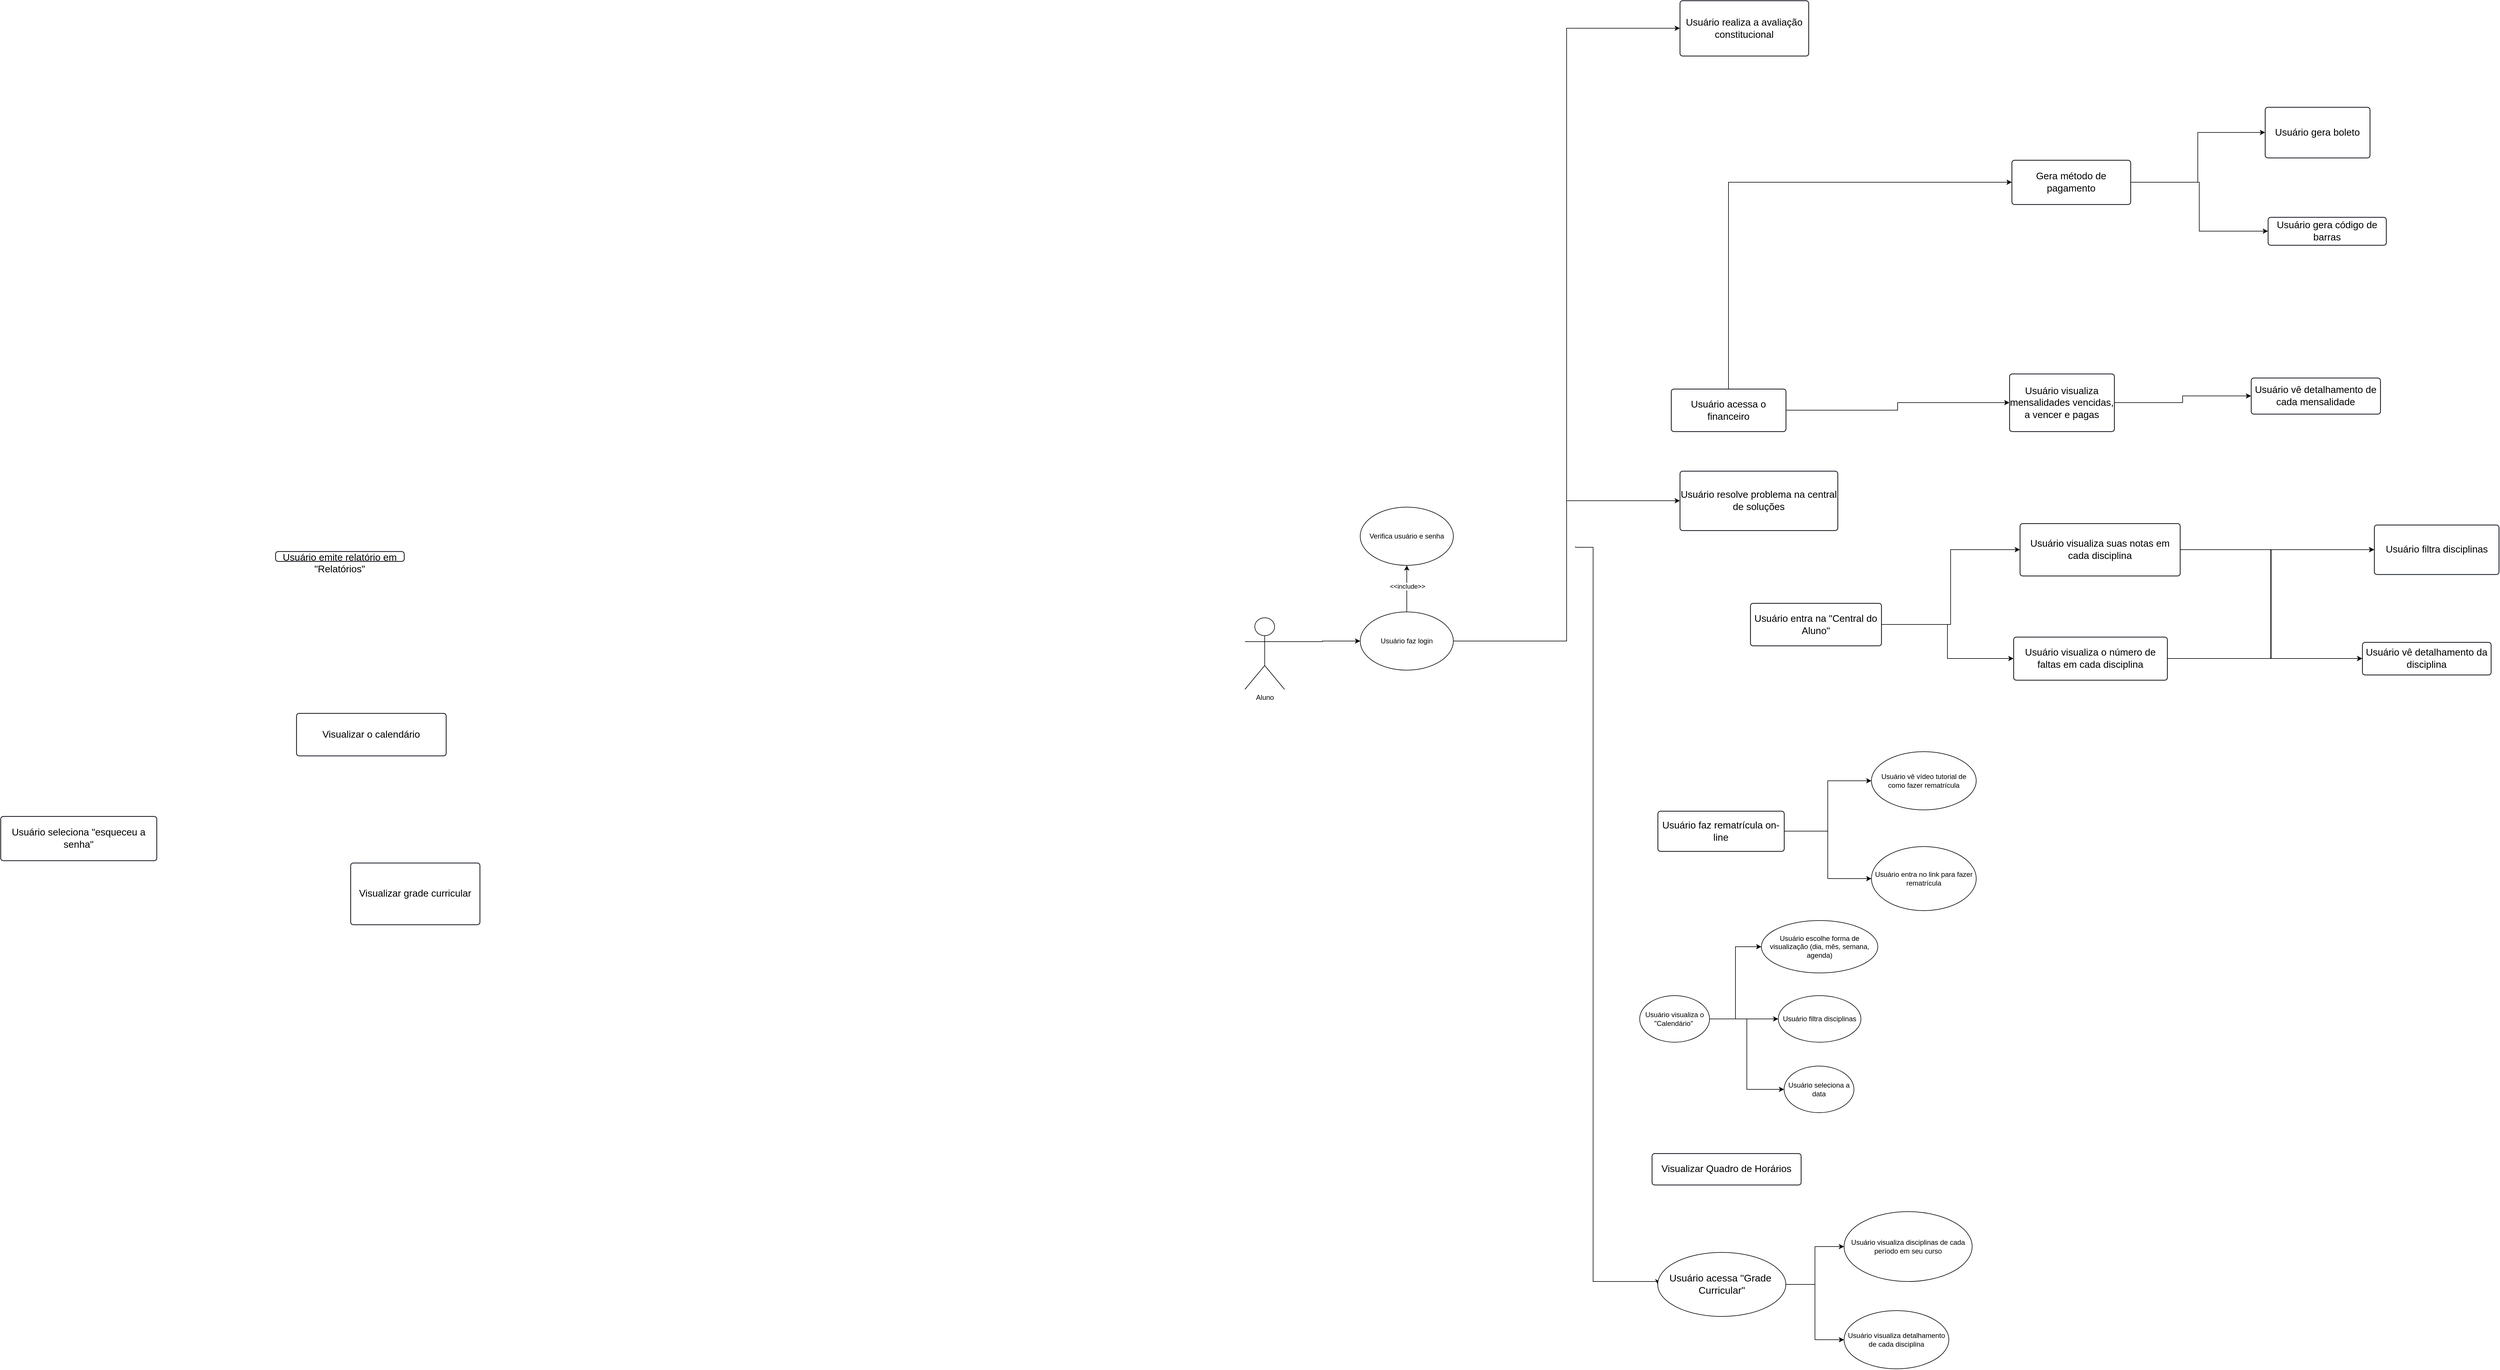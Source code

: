 <mxfile version="24.7.17">
  <diagram name="Página-1" id="IIgTtOmfX2RyDvhCvTBE">
    <mxGraphModel dx="2800" dy="3508" grid="1" gridSize="10" guides="1" tooltips="1" connect="1" arrows="1" fold="1" page="1" pageScale="1" pageWidth="827" pageHeight="1169" math="0" shadow="0">
      <root>
        <mxCell id="0" />
        <mxCell id="1" parent="0" />
        <mxCell id="e5OpwMNv2B2QkPRnAw4D-1" value="" style="html=1;overflow=block;blockSpacing=1;whiteSpace=wrap;ellipse;container=1;pointerEvents=0;collapsible=0;recursiveResize=0;fontSize=13;spacing=0;strokeColor=#unset;fillOpacity=0;rounded=1;absoluteArcSize=1;arcSize=9;fillColor=#000000;strokeWidth=NaN;lucidId=Y.~frDhy4yKe;" parent="1" vertex="1">
          <mxGeometry x="1080" y="-67" width="314" height="140" as="geometry" />
        </mxCell>
        <mxCell id="e5OpwMNv2B2QkPRnAw4D-2" value="" style="html=1;overflow=block;blockSpacing=1;whiteSpace=wrap;ellipse;container=1;pointerEvents=0;collapsible=0;recursiveResize=0;fontSize=13;spacing=0;strokeColor=#unset;fillOpacity=0;rounded=1;absoluteArcSize=1;arcSize=9;fillColor=#000000;strokeWidth=NaN;lucidId=Q~~ft_3wy2R-;" parent="1" vertex="1">
          <mxGeometry x="270" y="-23" width="284" height="103" as="geometry" />
        </mxCell>
        <mxCell id="e5OpwMNv2B2QkPRnAw4D-3" value="" style="html=1;overflow=block;blockSpacing=1;whiteSpace=wrap;ellipse;container=1;pointerEvents=0;collapsible=0;recursiveResize=0;fontSize=13;spacing=0;strokeColor=#unset;fillOpacity=0;rounded=1;absoluteArcSize=1;arcSize=9;fillColor=#000000;strokeWidth=NaN;lucidId=Eaag7vFq_rkK;" parent="1" vertex="1">
          <mxGeometry x="240" y="112" width="358" height="141" as="geometry" />
        </mxCell>
        <mxCell id="e5OpwMNv2B2QkPRnAw4D-4" value="" style="html=1;overflow=block;blockSpacing=1;whiteSpace=wrap;ellipse;container=1;pointerEvents=0;collapsible=0;recursiveResize=0;fontSize=13;spacing=0;strokeColor=#unset;fillOpacity=0;rounded=1;absoluteArcSize=1;arcSize=9;fillColor=#000000;strokeWidth=NaN;lucidId=mcageydQGY9z;" parent="1" vertex="1">
          <mxGeometry x="750" y="-68" width="343" height="142" as="geometry" />
        </mxCell>
        <mxCell id="e5OpwMNv2B2QkPRnAw4D-5" value="" style="html=1;overflow=block;blockSpacing=1;whiteSpace=wrap;ellipse;container=1;pointerEvents=0;collapsible=0;recursiveResize=0;fontSize=13;spacing=0;strokeColor=#unset;fillOpacity=0;rounded=1;absoluteArcSize=1;arcSize=9;fillColor=#000000;strokeWidth=NaN;lucidId=ddagG1QzPClm;" parent="1" vertex="1">
          <mxGeometry x="2115" y="154" width="296" height="133" as="geometry" />
        </mxCell>
        <mxCell id="e5OpwMNv2B2QkPRnAw4D-6" value="" style="html=1;overflow=block;blockSpacing=1;whiteSpace=wrap;ellipse;container=1;pointerEvents=0;collapsible=0;recursiveResize=0;fontSize=13;spacing=0;strokeColor=#unset;fillOpacity=0;rounded=1;absoluteArcSize=1;arcSize=9;fillColor=#000000;strokeWidth=NaN;lucidId=NdagpB1rLRM-;" parent="1" vertex="1">
          <mxGeometry x="2385" y="336" width="341" height="143" as="geometry" />
        </mxCell>
        <mxCell id="e5OpwMNv2B2QkPRnAw4D-7" value="" style="html=1;overflow=block;blockSpacing=1;whiteSpace=wrap;ellipse;container=1;pointerEvents=0;collapsible=0;recursiveResize=0;fontSize=13;spacing=0;strokeColor=#unset;fillOpacity=0;rounded=1;absoluteArcSize=1;arcSize=9;fillColor=#000000;strokeWidth=NaN;lucidId=jeagK1TZLon7;" parent="1" vertex="1">
          <mxGeometry x="3090" y="214" width="289" height="143" as="geometry" />
        </mxCell>
        <mxCell id="e5OpwMNv2B2QkPRnAw4D-8" value="" style="html=1;overflow=block;blockSpacing=1;whiteSpace=wrap;ellipse;container=1;pointerEvents=0;collapsible=0;recursiveResize=0;fontSize=13;spacing=0;strokeColor=#unset;fillOpacity=0;rounded=1;absoluteArcSize=1;arcSize=9;fillColor=#000000;strokeWidth=NaN;lucidId=RfagXSF.b_IG;" parent="1" vertex="1">
          <mxGeometry x="3585" y="-373" width="367" height="172" as="geometry" />
        </mxCell>
        <mxCell id="e5OpwMNv2B2QkPRnAw4D-9" value="" style="html=1;overflow=block;blockSpacing=1;whiteSpace=wrap;ellipse;container=1;pointerEvents=0;collapsible=0;recursiveResize=0;fontSize=13;spacing=0;strokeColor=#unset;fillOpacity=0;rounded=1;absoluteArcSize=1;arcSize=9;fillColor=#000000;strokeWidth=NaN;lucidId=-nagajI_LvL3;" parent="1" vertex="1">
          <mxGeometry x="3131" y="-443" width="270" height="122" as="geometry" />
        </mxCell>
        <mxCell id="e5OpwMNv2B2QkPRnAw4D-10" value="" style="html=1;overflow=block;blockSpacing=1;whiteSpace=wrap;ellipse;container=1;pointerEvents=0;collapsible=0;recursiveResize=0;fontSize=13;spacing=0;strokeColor=#unset;fillOpacity=0;rounded=1;absoluteArcSize=1;arcSize=9;fillColor=#000000;strokeWidth=NaN;lucidId=WpagX4FR4gD3;" parent="1" vertex="1">
          <mxGeometry x="3121" y="-608" width="263" height="102" as="geometry" />
        </mxCell>
        <mxCell id="e5OpwMNv2B2QkPRnAw4D-11" value="" style="html=1;overflow=block;blockSpacing=1;whiteSpace=wrap;ellipse;container=1;pointerEvents=0;collapsible=0;recursiveResize=0;fontSize=13;spacing=0;strokeColor=#unset;fillOpacity=0;rounded=1;absoluteArcSize=1;arcSize=9;fillColor=#000000;strokeWidth=NaN;lucidId=PqagYd1Hs4T0;" parent="1" vertex="1">
          <mxGeometry x="2116" y="-615" width="294" height="116" as="geometry" />
        </mxCell>
        <mxCell id="e5OpwMNv2B2QkPRnAw4D-12" value="" style="html=1;overflow=block;blockSpacing=1;whiteSpace=wrap;ellipse;container=1;pointerEvents=0;collapsible=0;recursiveResize=0;fontSize=13;spacing=0;strokeColor=#unset;fillOpacity=0;rounded=1;absoluteArcSize=1;arcSize=9;fillColor=#000000;strokeWidth=NaN;lucidId=uragK32LG8al;" parent="1" vertex="1">
          <mxGeometry x="720" y="-338" width="294" height="133" as="geometry" />
        </mxCell>
        <mxCell id="e5OpwMNv2B2QkPRnAw4D-13" value="" style="html=1;overflow=block;blockSpacing=1;whiteSpace=wrap;ellipse;container=1;pointerEvents=0;collapsible=0;recursiveResize=0;fontSize=13;spacing=0;strokeColor=#unset;fillOpacity=0;rounded=1;absoluteArcSize=1;arcSize=9;fillColor=#000000;strokeWidth=NaN;lucidId=~MagYrt4~OjG;" parent="1" vertex="1">
          <mxGeometry x="4144" y="-1095" width="240" height="109" as="geometry" />
        </mxCell>
        <mxCell id="e5OpwMNv2B2QkPRnAw4D-14" value="" style="html=1;overflow=block;blockSpacing=1;whiteSpace=wrap;ellipse;container=1;pointerEvents=0;collapsible=0;recursiveResize=0;fontSize=13;spacing=0;strokeColor=#unset;fillOpacity=0;rounded=1;absoluteArcSize=1;arcSize=9;fillColor=#000000;strokeWidth=NaN;lucidId=FNagKLXwvpPt;" parent="1" vertex="1">
          <mxGeometry x="4144" y="-891" width="271" height="91" as="geometry" />
        </mxCell>
        <mxCell id="e5OpwMNv2B2QkPRnAw4D-15" value="" style="html=1;overflow=block;blockSpacing=1;whiteSpace=wrap;ellipse;container=1;pointerEvents=0;collapsible=0;recursiveResize=0;fontSize=13;spacing=0;strokeColor=#unset;fillOpacity=0;rounded=1;absoluteArcSize=1;arcSize=9;fillColor=#000000;strokeWidth=NaN;lucidId=ROag3yyd6gWR;" parent="1" vertex="1">
          <mxGeometry x="3705" y="-625" width="240" height="122" as="geometry" />
        </mxCell>
        <mxCell id="e5OpwMNv2B2QkPRnAw4D-16" value="" style="html=1;overflow=block;blockSpacing=1;whiteSpace=wrap;ellipse;container=1;pointerEvents=0;collapsible=0;recursiveResize=0;fontSize=13;spacing=0;strokeColor=#unset;fillOpacity=0;rounded=1;absoluteArcSize=1;arcSize=9;fillColor=#000000;strokeWidth=NaN;lucidId=_PagpBcSsMX9;" parent="1" vertex="1">
          <mxGeometry x="3705" y="-1016" width="272" height="137" as="geometry" />
        </mxCell>
        <mxCell id="e5OpwMNv2B2QkPRnAw4D-17" value="" style="html=1;overflow=block;blockSpacing=1;whiteSpace=wrap;ellipse;container=1;pointerEvents=0;collapsible=0;recursiveResize=0;fontSize=13;spacing=0;strokeColor=#unset;fillOpacity=0;rounded=1;absoluteArcSize=1;arcSize=9;fillColor=#000000;strokeWidth=NaN;lucidId=KSagWHLwqx-Q;" parent="1" vertex="1">
          <mxGeometry x="4099" y="-630" width="296" height="132" as="geometry" />
        </mxCell>
        <mxCell id="e5OpwMNv2B2QkPRnAw4D-18" value="" style="html=1;overflow=block;blockSpacing=1;whiteSpace=wrap;ellipse;container=1;pointerEvents=0;collapsible=0;recursiveResize=0;fontSize=13;spacing=0;strokeColor=#unset;fillOpacity=0;rounded=1;absoluteArcSize=1;arcSize=9;fillColor=#000000;strokeWidth=NaN;lucidId=S.agqyD3YTH9;" parent="1" vertex="1">
          <mxGeometry x="4179" y="-159" width="432" height="250" as="geometry" />
        </mxCell>
        <mxCell id="e5OpwMNv2B2QkPRnAw4D-19" value="" style="html=1;overflow=block;blockSpacing=1;whiteSpace=wrap;ellipse;container=1;pointerEvents=0;collapsible=0;recursiveResize=0;fontSize=13;spacing=0;strokeColor=#unset;fillOpacity=0;rounded=1;absoluteArcSize=1;arcSize=9;fillColor=#000000;strokeWidth=NaN;lucidId=fabg-TmvuDj1;" parent="1" vertex="1">
          <mxGeometry x="3131" y="-232" width="300" height="152" as="geometry" />
        </mxCell>
        <mxCell id="e5OpwMNv2B2QkPRnAw4D-20" style="edgeStyle=orthogonalEdgeStyle;rounded=0;orthogonalLoop=1;jettySize=auto;html=1;exitX=1;exitY=0.5;exitDx=0;exitDy=0;entryX=0;entryY=0.5;entryDx=0;entryDy=0;" parent="1" source="Pc4sicpr5zxXTXYjzxv1-1" target="e5OpwMNv2B2QkPRnAw4D-36" edge="1">
          <mxGeometry relative="1" as="geometry">
            <mxPoint x="2875" y="-261.5" as="sourcePoint" />
          </mxGeometry>
        </mxCell>
        <mxCell id="e5OpwMNv2B2QkPRnAw4D-26" style="edgeStyle=orthogonalEdgeStyle;rounded=0;orthogonalLoop=1;jettySize=auto;html=1;exitX=1;exitY=0.25;exitDx=0;exitDy=0;entryX=0;entryY=0.5;entryDx=0;entryDy=0;" parent="1" target="e5OpwMNv2B2QkPRnAw4D-76" edge="1">
          <mxGeometry relative="1" as="geometry">
            <mxPoint x="2990" y="-292.37" as="sourcePoint" />
            <mxPoint x="3149" y="900.38" as="targetPoint" />
            <Array as="points">
              <mxPoint x="3020" y="-291" />
              <mxPoint x="3020" y="970" />
              <mxPoint x="3131" y="970" />
            </Array>
          </mxGeometry>
        </mxCell>
        <mxCell id="e5OpwMNv2B2QkPRnAw4D-27" style="edgeStyle=orthogonalEdgeStyle;rounded=0;orthogonalLoop=1;jettySize=auto;html=1;entryX=0;entryY=0.5;entryDx=0;entryDy=0;" parent="1" source="Pc4sicpr5zxXTXYjzxv1-1" target="e5OpwMNv2B2QkPRnAw4D-40" edge="1">
          <mxGeometry relative="1" as="geometry">
            <mxPoint x="2875" y="-261.5" as="sourcePoint" />
          </mxGeometry>
        </mxCell>
        <mxCell id="e5OpwMNv2B2QkPRnAw4D-29" value="Usuário seleciona &quot;esqueceu a senha&quot;" style="html=1;overflow=block;blockSpacing=1;whiteSpace=wrap;fontSize=16.7;spacing=0;strokeColor=#282c33;strokeOpacity=100;fillOpacity=100;rounded=1;absoluteArcSize=1;arcSize=9;fillColor=#ffffff;strokeWidth=1.5;lucidId=Gaag.V0q0CBY;" parent="1" vertex="1">
          <mxGeometry x="285" y="171" width="268" height="76" as="geometry" />
        </mxCell>
        <mxCell id="e5OpwMNv2B2QkPRnAw4D-30" value="Visualizar o calendário" style="html=1;overflow=block;blockSpacing=1;whiteSpace=wrap;fontSize=16.7;spacing=0;strokeColor=#282c33;strokeOpacity=100;fillOpacity=100;rounded=1;absoluteArcSize=1;arcSize=9;fillColor=#ffffff;strokeWidth=1.5;lucidId=ncag5nSuH~FQ;" parent="1" vertex="1">
          <mxGeometry x="793" y="-6" width="257" height="73" as="geometry" />
        </mxCell>
        <mxCell id="e5OpwMNv2B2QkPRnAw4D-31" value="Visualizar grade curricular" style="html=1;overflow=block;blockSpacing=1;whiteSpace=wrap;fontSize=16.7;spacing=0;strokeColor=#282c33;strokeOpacity=100;fillOpacity=100;rounded=1;absoluteArcSize=1;arcSize=9;fillColor=#ffffff;strokeWidth=1.5;lucidId=edagFw2vyw.m;" parent="1" vertex="1">
          <mxGeometry x="886" y="251" width="222" height="106" as="geometry" />
        </mxCell>
        <mxCell id="e5OpwMNv2B2QkPRnAw4D-32" value="Visualizar Quadro de Horários" style="html=1;overflow=block;blockSpacing=1;whiteSpace=wrap;fontSize=16.7;spacing=0;strokeColor=#282c33;strokeOpacity=100;fillOpacity=100;rounded=1;absoluteArcSize=1;arcSize=9;fillColor=#ffffff;strokeWidth=1.5;lucidId=OdageunkFL4_;" parent="1" vertex="1">
          <mxGeometry x="3121" y="750" width="256" height="54" as="geometry" />
        </mxCell>
        <mxCell id="e5OpwMNv2B2QkPRnAw4D-33" style="edgeStyle=orthogonalEdgeStyle;rounded=0;orthogonalLoop=1;jettySize=auto;html=1;exitX=1;exitY=0.5;exitDx=0;exitDy=0;entryX=0;entryY=0.5;entryDx=0;entryDy=0;" parent="1" source="e5OpwMNv2B2QkPRnAw4D-35" target="e5OpwMNv2B2QkPRnAw4D-50" edge="1">
          <mxGeometry relative="1" as="geometry" />
        </mxCell>
        <mxCell id="e5OpwMNv2B2QkPRnAw4D-34" style="edgeStyle=orthogonalEdgeStyle;rounded=0;orthogonalLoop=1;jettySize=auto;html=1;exitX=1;exitY=0.5;exitDx=0;exitDy=0;" parent="1" source="e5OpwMNv2B2QkPRnAw4D-35" target="e5OpwMNv2B2QkPRnAw4D-51" edge="1">
          <mxGeometry relative="1" as="geometry" />
        </mxCell>
        <mxCell id="e5OpwMNv2B2QkPRnAw4D-35" value="Usuário faz rematrícula on-line" style="html=1;overflow=block;blockSpacing=1;whiteSpace=wrap;fontSize=16.7;spacing=0;strokeColor=#282c33;strokeOpacity=100;fillOpacity=100;rounded=1;absoluteArcSize=1;arcSize=9;fillColor=#ffffff;strokeWidth=1.5;lucidId=keagAF9mJs9q;" parent="1" vertex="1">
          <mxGeometry x="3131" y="162" width="217" height="69" as="geometry" />
        </mxCell>
        <mxCell id="e5OpwMNv2B2QkPRnAw4D-36" value="Usuário resolve problema na central de soluções" style="html=1;overflow=block;blockSpacing=1;whiteSpace=wrap;fontSize=16.7;spacing=0;strokeColor=#282c33;strokeOpacity=100;fillOpacity=100;rounded=1;absoluteArcSize=1;arcSize=9;fillColor=#ffffff;strokeWidth=1.5;lucidId=aoag3U4Fi8WB;" parent="1" vertex="1">
          <mxGeometry x="3169" y="-422" width="271" height="102" as="geometry" />
        </mxCell>
        <mxCell id="e5OpwMNv2B2QkPRnAw4D-37" style="edgeStyle=orthogonalEdgeStyle;rounded=0;orthogonalLoop=1;jettySize=auto;html=1;exitX=0.5;exitY=0;exitDx=0;exitDy=0;entryX=0;entryY=0.5;entryDx=0;entryDy=0;" parent="1" source="e5OpwMNv2B2QkPRnAw4D-39" target="e5OpwMNv2B2QkPRnAw4D-48" edge="1">
          <mxGeometry relative="1" as="geometry" />
        </mxCell>
        <mxCell id="e5OpwMNv2B2QkPRnAw4D-38" style="edgeStyle=orthogonalEdgeStyle;rounded=0;orthogonalLoop=1;jettySize=auto;html=1;exitX=1;exitY=0.5;exitDx=0;exitDy=0;entryX=0;entryY=0.5;entryDx=0;entryDy=0;" parent="1" source="e5OpwMNv2B2QkPRnAw4D-39" target="e5OpwMNv2B2QkPRnAw4D-45" edge="1">
          <mxGeometry relative="1" as="geometry" />
        </mxCell>
        <mxCell id="e5OpwMNv2B2QkPRnAw4D-39" value="Usuário acessa o financeiro" style="html=1;overflow=block;blockSpacing=1;whiteSpace=wrap;fontSize=16.7;spacing=0;strokeColor=#282c33;strokeOpacity=100;fillOpacity=100;rounded=1;absoluteArcSize=1;arcSize=9;fillColor=#ffffff;strokeWidth=1.5;lucidId=XpagvJWb4Kwn;" parent="1" vertex="1">
          <mxGeometry x="3154" y="-563" width="197" height="73" as="geometry" />
        </mxCell>
        <mxCell id="e5OpwMNv2B2QkPRnAw4D-40" value="Usuário realiza a avaliação constitucional" style="html=1;overflow=block;blockSpacing=1;whiteSpace=wrap;fontSize=16.7;spacing=0;strokeColor=#282c33;strokeOpacity=100;fillOpacity=100;rounded=1;absoluteArcSize=1;arcSize=9;fillColor=#ffffff;strokeWidth=1.5;lucidId=QqagB81cPDgH;" parent="1" vertex="1">
          <mxGeometry x="3169" y="-1230" width="221" height="95" as="geometry" />
        </mxCell>
        <mxCell id="e5OpwMNv2B2QkPRnAw4D-41" value="Usuário emite relatório em &quot;Relatórios&quot;" style="html=1;overflow=block;blockSpacing=1;whiteSpace=wrap;fontSize=16.7;spacing=0;strokeColor=#282c33;strokeOpacity=100;fillOpacity=100;rounded=1;absoluteArcSize=1;arcSize=9;fillColor=#ffffff;strokeWidth=1.5;lucidId=wragig0bG9mm;" parent="1" vertex="1">
          <mxGeometry x="757" y="-284" width="221" height="17" as="geometry" />
        </mxCell>
        <mxCell id="e5OpwMNv2B2QkPRnAw4D-42" value="Usuário gera boleto" style="html=1;overflow=block;blockSpacing=1;whiteSpace=wrap;fontSize=16.7;spacing=0;strokeColor=#282c33;strokeOpacity=100;fillOpacity=100;rounded=1;absoluteArcSize=1;arcSize=9;fillColor=#ffffff;strokeWidth=1.5;lucidId=aNagrbmweS1.;" parent="1" vertex="1">
          <mxGeometry x="4174" y="-1047" width="180" height="87" as="geometry" />
        </mxCell>
        <mxCell id="e5OpwMNv2B2QkPRnAw4D-43" value="Usuário gera código de barras" style="html=1;overflow=block;blockSpacing=1;whiteSpace=wrap;fontSize=16.7;spacing=0;strokeColor=#282c33;strokeOpacity=100;fillOpacity=100;rounded=1;absoluteArcSize=1;arcSize=9;fillColor=#ffffff;strokeWidth=1.5;lucidId=GNagwMuWGmXu;" parent="1" vertex="1">
          <mxGeometry x="4179" y="-858" width="203" height="48" as="geometry" />
        </mxCell>
        <mxCell id="e5OpwMNv2B2QkPRnAw4D-44" style="edgeStyle=orthogonalEdgeStyle;rounded=0;orthogonalLoop=1;jettySize=auto;html=1;exitX=1;exitY=0.5;exitDx=0;exitDy=0;entryX=0;entryY=0.5;entryDx=0;entryDy=0;" parent="1" source="e5OpwMNv2B2QkPRnAw4D-45" target="e5OpwMNv2B2QkPRnAw4D-49" edge="1">
          <mxGeometry relative="1" as="geometry" />
        </mxCell>
        <mxCell id="e5OpwMNv2B2QkPRnAw4D-45" value="Usuário visualiza mensalidades vencidas, a vencer e pagas" style="html=1;overflow=block;blockSpacing=1;whiteSpace=wrap;fontSize=16.7;spacing=0;strokeColor=#282c33;strokeOpacity=100;fillOpacity=100;rounded=1;absoluteArcSize=1;arcSize=9;fillColor=#ffffff;strokeWidth=1.5;lucidId=TOagGhvxD3LM;" parent="1" vertex="1">
          <mxGeometry x="3735" y="-589" width="180" height="99" as="geometry" />
        </mxCell>
        <mxCell id="e5OpwMNv2B2QkPRnAw4D-46" style="edgeStyle=orthogonalEdgeStyle;rounded=0;orthogonalLoop=1;jettySize=auto;html=1;exitX=1;exitY=0.5;exitDx=0;exitDy=0;entryX=0;entryY=0.5;entryDx=0;entryDy=0;" parent="1" source="e5OpwMNv2B2QkPRnAw4D-48" target="e5OpwMNv2B2QkPRnAw4D-42" edge="1">
          <mxGeometry relative="1" as="geometry" />
        </mxCell>
        <mxCell id="e5OpwMNv2B2QkPRnAw4D-47" style="edgeStyle=orthogonalEdgeStyle;rounded=0;orthogonalLoop=1;jettySize=auto;html=1;exitX=1;exitY=0.5;exitDx=0;exitDy=0;entryX=0;entryY=0.5;entryDx=0;entryDy=0;" parent="1" source="e5OpwMNv2B2QkPRnAw4D-48" target="e5OpwMNv2B2QkPRnAw4D-43" edge="1">
          <mxGeometry relative="1" as="geometry" />
        </mxCell>
        <mxCell id="e5OpwMNv2B2QkPRnAw4D-48" value="Gera método de pagamento" style="html=1;overflow=block;blockSpacing=1;whiteSpace=wrap;fontSize=16.7;spacing=0;strokeColor=#282c33;strokeOpacity=100;fillOpacity=100;rounded=1;absoluteArcSize=1;arcSize=9;fillColor=#ffffff;strokeWidth=1.5;lucidId=~Pag1-Fd03f6;" parent="1" vertex="1">
          <mxGeometry x="3739" y="-956" width="204" height="76" as="geometry" />
        </mxCell>
        <mxCell id="e5OpwMNv2B2QkPRnAw4D-49" value="Usuário vê detalhamento de cada mensalidade" style="html=1;overflow=block;blockSpacing=1;whiteSpace=wrap;fontSize=16.7;spacing=0;strokeColor=#282c33;strokeOpacity=100;fillOpacity=100;rounded=1;absoluteArcSize=1;arcSize=9;fillColor=#ffffff;strokeWidth=1.5;lucidId=LSagF-fGWhoS;" parent="1" vertex="1">
          <mxGeometry x="4150" y="-582" width="222" height="62" as="geometry" />
        </mxCell>
        <mxCell id="e5OpwMNv2B2QkPRnAw4D-50" value="Usuário vê vídeo tutorial de como fazer rematrícula" style="ellipse;whiteSpace=wrap;html=1;" parent="1" vertex="1">
          <mxGeometry x="3498" y="60" width="180" height="100" as="geometry" />
        </mxCell>
        <mxCell id="e5OpwMNv2B2QkPRnAw4D-51" value="Usuário entra no link para fazer rematrícula" style="ellipse;whiteSpace=wrap;html=1;" parent="1" vertex="1">
          <mxGeometry x="3498" y="223" width="180" height="110" as="geometry" />
        </mxCell>
        <mxCell id="pFzV8TrJ0-phds0PxiRI-2" style="edgeStyle=orthogonalEdgeStyle;rounded=0;orthogonalLoop=1;jettySize=auto;html=1;exitX=1;exitY=0.333;exitDx=0;exitDy=0;exitPerimeter=0;entryX=0;entryY=0.5;entryDx=0;entryDy=0;" edge="1" parent="1" source="e5OpwMNv2B2QkPRnAw4D-53" target="Pc4sicpr5zxXTXYjzxv1-1">
          <mxGeometry relative="1" as="geometry" />
        </mxCell>
        <mxCell id="e5OpwMNv2B2QkPRnAw4D-53" value="Aluno" style="shape=umlActor;verticalLabelPosition=bottom;verticalAlign=top;html=1;outlineConnect=0;" parent="1" vertex="1">
          <mxGeometry x="2422" y="-170" width="68" height="123" as="geometry" />
        </mxCell>
        <mxCell id="e5OpwMNv2B2QkPRnAw4D-54" style="edgeStyle=orthogonalEdgeStyle;rounded=0;orthogonalLoop=1;jettySize=auto;html=1;exitX=1;exitY=0.5;exitDx=0;exitDy=0;entryX=0;entryY=0.5;entryDx=0;entryDy=0;" parent="1" source="e5OpwMNv2B2QkPRnAw4D-57" target="e5OpwMNv2B2QkPRnAw4D-58" edge="1">
          <mxGeometry relative="1" as="geometry" />
        </mxCell>
        <mxCell id="e5OpwMNv2B2QkPRnAw4D-55" style="edgeStyle=orthogonalEdgeStyle;rounded=0;orthogonalLoop=1;jettySize=auto;html=1;exitX=1;exitY=0.5;exitDx=0;exitDy=0;entryX=0;entryY=0.5;entryDx=0;entryDy=0;" parent="1" source="e5OpwMNv2B2QkPRnAw4D-57" target="e5OpwMNv2B2QkPRnAw4D-59" edge="1">
          <mxGeometry relative="1" as="geometry" />
        </mxCell>
        <mxCell id="e5OpwMNv2B2QkPRnAw4D-56" style="edgeStyle=orthogonalEdgeStyle;rounded=0;orthogonalLoop=1;jettySize=auto;html=1;exitX=1;exitY=0.5;exitDx=0;exitDy=0;entryX=0;entryY=0.5;entryDx=0;entryDy=0;" parent="1" source="e5OpwMNv2B2QkPRnAw4D-57" target="e5OpwMNv2B2QkPRnAw4D-60" edge="1">
          <mxGeometry relative="1" as="geometry" />
        </mxCell>
        <mxCell id="e5OpwMNv2B2QkPRnAw4D-57" value="Usuário visualiza o &quot;Calendário&quot;&amp;nbsp;" style="ellipse;whiteSpace=wrap;html=1;" parent="1" vertex="1">
          <mxGeometry x="3100" y="479" width="120" height="80" as="geometry" />
        </mxCell>
        <mxCell id="e5OpwMNv2B2QkPRnAw4D-58" value="Usuário filtra disciplinas" style="ellipse;whiteSpace=wrap;html=1;" parent="1" vertex="1">
          <mxGeometry x="3338" y="479" width="142" height="80" as="geometry" />
        </mxCell>
        <mxCell id="e5OpwMNv2B2QkPRnAw4D-59" value="Usuário seleciona a data" style="ellipse;whiteSpace=wrap;html=1;" parent="1" vertex="1">
          <mxGeometry x="3348" y="600" width="120" height="80" as="geometry" />
        </mxCell>
        <mxCell id="e5OpwMNv2B2QkPRnAw4D-60" value="Usuário escolhe forma de visualização (dia, mês, semana, agenda)" style="ellipse;whiteSpace=wrap;html=1;" parent="1" vertex="1">
          <mxGeometry x="3309" y="350" width="200" height="90" as="geometry" />
        </mxCell>
        <mxCell id="e5OpwMNv2B2QkPRnAw4D-61" value="Usuário vê detalhamento da disciplina" style="html=1;overflow=block;blockSpacing=1;whiteSpace=wrap;fontSize=16.7;spacing=0;strokeColor=#282c33;strokeOpacity=100;fillOpacity=100;rounded=1;absoluteArcSize=1;arcSize=9;fillColor=#ffffff;strokeWidth=1.5;lucidId=V.agT9hImhcR;" parent="1" vertex="1">
          <mxGeometry x="4341" y="-128" width="221" height="56" as="geometry" />
        </mxCell>
        <mxCell id="e5OpwMNv2B2QkPRnAw4D-62" value="" style="html=1;overflow=block;blockSpacing=1;whiteSpace=wrap;ellipse;container=1;pointerEvents=0;collapsible=0;recursiveResize=0;fontSize=13;spacing=0;strokeColor=#unset;fillOpacity=0;rounded=1;absoluteArcSize=1;arcSize=9;fillColor=#000000;strokeWidth=NaN;lucidId=V_agjKaJFIL0;" parent="1" vertex="1">
          <mxGeometry x="4326" y="-360" width="285" height="122" as="geometry" />
        </mxCell>
        <mxCell id="e5OpwMNv2B2QkPRnAw4D-63" value="Usuário filtra disciplinas" style="html=1;overflow=block;blockSpacing=1;whiteSpace=wrap;fontSize=16.7;spacing=0;strokeColor=#282c33;strokeOpacity=100;fillOpacity=100;rounded=1;absoluteArcSize=1;arcSize=9;fillColor=#ffffff;strokeWidth=1.5;lucidId=X_agms8F3l3b;" parent="e5OpwMNv2B2QkPRnAw4D-62" vertex="1">
          <mxGeometry x="35.5" y="30.5" width="214" height="85" as="geometry" />
        </mxCell>
        <mxCell id="e5OpwMNv2B2QkPRnAw4D-64" value="Usuário visualiza suas notas em cada disciplina" style="html=1;overflow=block;blockSpacing=1;whiteSpace=wrap;fontSize=16.7;spacing=0;strokeColor=#282c33;strokeOpacity=100;fillOpacity=100;rounded=1;absoluteArcSize=1;arcSize=9;fillColor=#ffffff;strokeWidth=1.5;lucidId=TfagR_.VnuLy;" parent="1" vertex="1">
          <mxGeometry x="3753" y="-332" width="275" height="90" as="geometry" />
        </mxCell>
        <mxCell id="e5OpwMNv2B2QkPRnAw4D-65" value="" style="html=1;overflow=block;blockSpacing=1;whiteSpace=wrap;ellipse;container=1;pointerEvents=0;collapsible=0;recursiveResize=0;fontSize=13;spacing=0;strokeColor=#unset;fillOpacity=0;rounded=1;absoluteArcSize=1;arcSize=9;fillColor=#000000;strokeWidth=NaN;lucidId=YeagIgFy~XO2;" parent="1" vertex="1">
          <mxGeometry x="3714" y="-183" width="352" height="153" as="geometry" />
        </mxCell>
        <mxCell id="e5OpwMNv2B2QkPRnAw4D-66" value="Usuário visualiza o número de faltas em cada disciplina" style="html=1;overflow=block;blockSpacing=1;whiteSpace=wrap;fontSize=16.7;spacing=0;strokeColor=#282c33;strokeOpacity=100;fillOpacity=100;rounded=1;absoluteArcSize=1;arcSize=9;fillColor=#ffffff;strokeWidth=1.5;lucidId=Zeag9wcReGp1;" parent="e5OpwMNv2B2QkPRnAw4D-65" vertex="1">
          <mxGeometry x="28" y="46" width="264" height="74" as="geometry" />
        </mxCell>
        <mxCell id="e5OpwMNv2B2QkPRnAw4D-67" value="Usuário entra na &quot;Central do Aluno&quot;" style="html=1;overflow=block;blockSpacing=1;whiteSpace=wrap;fontSize=16.7;spacing=0;strokeColor=#282c33;strokeOpacity=100;fillOpacity=100;rounded=1;absoluteArcSize=1;arcSize=9;fillColor=#ffffff;strokeWidth=1.5;lucidId=iabgqO2KLxVr;" parent="1" vertex="1">
          <mxGeometry x="3290" y="-195" width="225" height="73" as="geometry" />
        </mxCell>
        <mxCell id="e5OpwMNv2B2QkPRnAw4D-68" style="edgeStyle=orthogonalEdgeStyle;rounded=0;orthogonalLoop=1;jettySize=auto;html=1;exitX=1;exitY=0.5;exitDx=0;exitDy=0;entryX=0;entryY=0.5;entryDx=0;entryDy=0;" parent="1" source="e5OpwMNv2B2QkPRnAw4D-66" target="e5OpwMNv2B2QkPRnAw4D-61" edge="1">
          <mxGeometry relative="1" as="geometry" />
        </mxCell>
        <mxCell id="e5OpwMNv2B2QkPRnAw4D-69" style="edgeStyle=orthogonalEdgeStyle;rounded=0;orthogonalLoop=1;jettySize=auto;html=1;exitX=1;exitY=0.5;exitDx=0;exitDy=0;entryX=0;entryY=0.5;entryDx=0;entryDy=0;" parent="1" source="e5OpwMNv2B2QkPRnAw4D-64" target="e5OpwMNv2B2QkPRnAw4D-61" edge="1">
          <mxGeometry relative="1" as="geometry" />
        </mxCell>
        <mxCell id="e5OpwMNv2B2QkPRnAw4D-70" style="edgeStyle=orthogonalEdgeStyle;rounded=0;orthogonalLoop=1;jettySize=auto;html=1;exitX=1;exitY=0.5;exitDx=0;exitDy=0;entryX=0;entryY=0.5;entryDx=0;entryDy=0;" parent="1" source="e5OpwMNv2B2QkPRnAw4D-64" target="e5OpwMNv2B2QkPRnAw4D-63" edge="1">
          <mxGeometry relative="1" as="geometry" />
        </mxCell>
        <mxCell id="e5OpwMNv2B2QkPRnAw4D-71" style="edgeStyle=orthogonalEdgeStyle;rounded=0;orthogonalLoop=1;jettySize=auto;html=1;exitX=1;exitY=0.5;exitDx=0;exitDy=0;entryX=0;entryY=0.5;entryDx=0;entryDy=0;" parent="1" source="e5OpwMNv2B2QkPRnAw4D-66" target="e5OpwMNv2B2QkPRnAw4D-63" edge="1">
          <mxGeometry relative="1" as="geometry" />
        </mxCell>
        <mxCell id="e5OpwMNv2B2QkPRnAw4D-72" style="edgeStyle=orthogonalEdgeStyle;rounded=0;orthogonalLoop=1;jettySize=auto;html=1;exitX=1;exitY=0.5;exitDx=0;exitDy=0;entryX=0;entryY=0.5;entryDx=0;entryDy=0;" parent="1" source="e5OpwMNv2B2QkPRnAw4D-67" target="e5OpwMNv2B2QkPRnAw4D-64" edge="1">
          <mxGeometry relative="1" as="geometry" />
        </mxCell>
        <mxCell id="e5OpwMNv2B2QkPRnAw4D-73" style="edgeStyle=orthogonalEdgeStyle;rounded=0;orthogonalLoop=1;jettySize=auto;html=1;exitX=1;exitY=0.5;exitDx=0;exitDy=0;entryX=0;entryY=0.5;entryDx=0;entryDy=0;" parent="1" source="e5OpwMNv2B2QkPRnAw4D-67" target="e5OpwMNv2B2QkPRnAw4D-66" edge="1">
          <mxGeometry relative="1" as="geometry" />
        </mxCell>
        <mxCell id="e5OpwMNv2B2QkPRnAw4D-74" style="edgeStyle=orthogonalEdgeStyle;rounded=0;orthogonalLoop=1;jettySize=auto;html=1;exitX=1;exitY=0.5;exitDx=0;exitDy=0;entryX=0;entryY=0.5;entryDx=0;entryDy=0;" parent="1" source="e5OpwMNv2B2QkPRnAw4D-76" target="e5OpwMNv2B2QkPRnAw4D-77" edge="1">
          <mxGeometry relative="1" as="geometry" />
        </mxCell>
        <mxCell id="e5OpwMNv2B2QkPRnAw4D-75" style="edgeStyle=orthogonalEdgeStyle;rounded=0;orthogonalLoop=1;jettySize=auto;html=1;exitX=1;exitY=0.5;exitDx=0;exitDy=0;entryX=0;entryY=0.5;entryDx=0;entryDy=0;" parent="1" source="e5OpwMNv2B2QkPRnAw4D-76" target="e5OpwMNv2B2QkPRnAw4D-78" edge="1">
          <mxGeometry relative="1" as="geometry" />
        </mxCell>
        <mxCell id="e5OpwMNv2B2QkPRnAw4D-76" value="&lt;font style=&quot;font-size: 17px;&quot;&gt;Usuário acessa &quot;Grade&amp;nbsp; Curricular&quot;&lt;/font&gt;" style="ellipse;whiteSpace=wrap;html=1;" parent="1" vertex="1">
          <mxGeometry x="3131" y="920" width="220" height="110" as="geometry" />
        </mxCell>
        <mxCell id="e5OpwMNv2B2QkPRnAw4D-77" value="Usuário visualiza disciplinas de cada período em seu curso" style="ellipse;whiteSpace=wrap;html=1;" parent="1" vertex="1">
          <mxGeometry x="3451" y="850" width="220" height="120" as="geometry" />
        </mxCell>
        <mxCell id="e5OpwMNv2B2QkPRnAw4D-78" value="Usuário visualiza detalhamento de cada disciplina" style="ellipse;whiteSpace=wrap;html=1;" parent="1" vertex="1">
          <mxGeometry x="3451" y="1020" width="180" height="100" as="geometry" />
        </mxCell>
        <mxCell id="pFzV8TrJ0-phds0PxiRI-6" style="rounded=0;orthogonalLoop=1;jettySize=auto;html=1;exitX=0.5;exitY=0;exitDx=0;exitDy=0;entryX=0.5;entryY=1;entryDx=0;entryDy=0;" edge="1" parent="1" source="Pc4sicpr5zxXTXYjzxv1-1" target="pFzV8TrJ0-phds0PxiRI-3">
          <mxGeometry relative="1" as="geometry" />
        </mxCell>
        <mxCell id="pFzV8TrJ0-phds0PxiRI-8" value="&amp;lt;&amp;lt;include&amp;gt;&amp;gt;" style="edgeLabel;html=1;align=center;verticalAlign=middle;resizable=0;points=[];" vertex="1" connectable="0" parent="pFzV8TrJ0-phds0PxiRI-6">
          <mxGeometry x="0.097" y="-1" relative="1" as="geometry">
            <mxPoint as="offset" />
          </mxGeometry>
        </mxCell>
        <mxCell id="Pc4sicpr5zxXTXYjzxv1-1" value="Usuário faz login" style="ellipse;whiteSpace=wrap;html=1;" parent="1" vertex="1">
          <mxGeometry x="2620" y="-180" width="160" height="100" as="geometry" />
        </mxCell>
        <mxCell id="pFzV8TrJ0-phds0PxiRI-3" value="Verifica usuário e senha" style="ellipse;whiteSpace=wrap;html=1;" vertex="1" parent="1">
          <mxGeometry x="2620" y="-360" width="160" height="100" as="geometry" />
        </mxCell>
      </root>
    </mxGraphModel>
  </diagram>
</mxfile>
